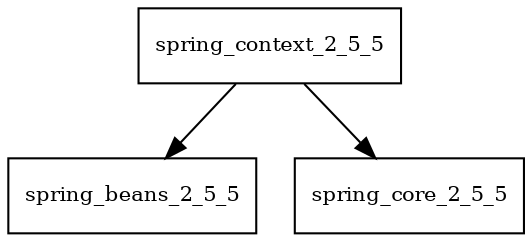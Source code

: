digraph spring_context_2_5_5_dependencies {
  node [shape = box, fontsize=10.0];
  spring_context_2_5_5 -> spring_beans_2_5_5;
  spring_context_2_5_5 -> spring_core_2_5_5;
}
